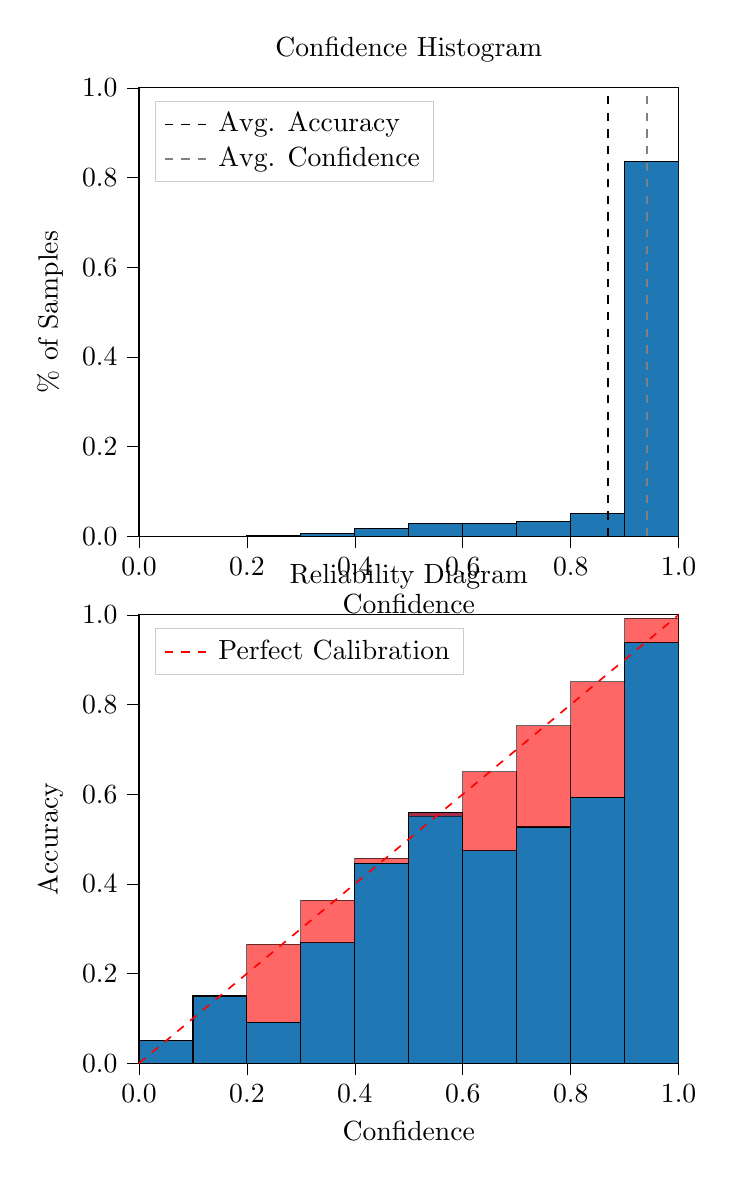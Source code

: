% This file was created by tikzplotlib v0.9.8.
\begin{tikzpicture}

\definecolor{color0}{rgb}{0.122,0.467,0.706}

\begin{groupplot}[group style={group size=1 by 2}]
\nextgroupplot[
legend cell align={left},
legend style={
  fill opacity=0.8,
  draw opacity=1,
  text opacity=1,
  at={(0.03,0.97)},
  anchor=north west,
  draw=white!80!black
},
tick align=outside,
tick pos=left,
title={Confidence Histogram},
x grid style={white!69.02!black},
xlabel={Confidence},
xmin=0, xmax=1,
xtick style={color=black},
xtick={0,0.2,0.4,0.6,0.8,1},
xticklabels={0.0,0.2,0.4,0.6,0.8,1.0},
y grid style={white!69.02!black},
ylabel={\% of Samples},
ymin=0, ymax=1,
ytick style={color=black},
ytick={0,0.2,0.4,0.6,0.8,1},
yticklabels={0.0,0.2,0.4,0.6,0.8,1.0}
]
\draw[draw=black,fill=color0] (axis cs:-6.939e-18,0) rectangle (axis cs:0.1,0);
\draw[draw=black,fill=color0] (axis cs:0.1,0) rectangle (axis cs:0.2,0);
\draw[draw=black,fill=color0] (axis cs:0.2,0) rectangle (axis cs:0.3,0.001);
\draw[draw=black,fill=color0] (axis cs:0.3,0) rectangle (axis cs:0.4,0.006);
\draw[draw=black,fill=color0] (axis cs:0.4,0) rectangle (axis cs:0.5,0.017);
\draw[draw=black,fill=color0] (axis cs:0.5,0) rectangle (axis cs:0.6,0.029);
\draw[draw=black,fill=color0] (axis cs:0.6,0) rectangle (axis cs:0.7,0.028);
\draw[draw=black,fill=color0] (axis cs:0.7,0) rectangle (axis cs:0.8,0.032);
\draw[draw=black,fill=color0] (axis cs:0.8,0) rectangle (axis cs:0.9,0.051);
\draw[draw=black,fill=color0] (axis cs:0.9,0) rectangle (axis cs:1,0.836);
\addplot [semithick, black, dashed]
table {%
0.869 0
0.869 1
};
\addlegendentry{Avg. Accuracy}
\addplot [semithick, white!50.196!black, dashed]
table {%
0.941 0
0.941 1
};
\addlegendentry{Avg. Confidence}

\nextgroupplot[
legend cell align={left},
legend style={
  fill opacity=0.8,
  draw opacity=1,
  text opacity=1,
  at={(0.03,0.97)},
  anchor=north west,
  draw=white!80!black
},
tick align=outside,
tick pos=left,
title={Reliability Diagram},
x grid style={white!69.02!black},
xlabel={Confidence},
xmin=0, xmax=1,
xtick style={color=black},
xtick={0,0.2,0.4,0.6,0.8,1},
xticklabels={0.0,0.2,0.4,0.6,0.8,1.0},
y grid style={white!69.02!black},
ylabel={Accuracy},
ymin=0, ymax=1,
ytick style={color=black},
ytick={0,0.2,0.4,0.6,0.8,1},
yticklabels={0.0,0.2,0.4,0.6,0.8,1.0}
]
\draw[draw=black,fill=color0] (axis cs:-6.939e-18,0) rectangle (axis cs:0.1,0.05);
\draw[draw=black,fill=color0] (axis cs:0.1,0) rectangle (axis cs:0.2,0.15);
\draw[draw=black,fill=color0] (axis cs:0.2,0) rectangle (axis cs:0.3,0.091);
\draw[draw=black,fill=color0] (axis cs:0.3,0) rectangle (axis cs:0.4,0.269);
\draw[draw=black,fill=color0] (axis cs:0.4,0) rectangle (axis cs:0.5,0.446);
\draw[draw=black,fill=color0] (axis cs:0.5,0) rectangle (axis cs:0.6,0.559);
\draw[draw=black,fill=color0] (axis cs:0.6,0) rectangle (axis cs:0.7,0.474);
\draw[draw=black,fill=color0] (axis cs:0.7,0) rectangle (axis cs:0.8,0.527);
\draw[draw=black,fill=color0] (axis cs:0.8,0) rectangle (axis cs:0.9,0.593);
\draw[draw=black,fill=color0] (axis cs:0.9,0) rectangle (axis cs:1,0.938);
\draw[draw=black,fill=red,opacity=0.6] (axis cs:-6.939e-18,0.05) rectangle (axis cs:0.1,0.05);
\draw[draw=black,fill=red,opacity=0.6] (axis cs:0.1,0.15) rectangle (axis cs:0.2,0.15);
\draw[draw=black,fill=red,opacity=0.6] (axis cs:0.2,0.091) rectangle (axis cs:0.3,0.265);
\draw[draw=black,fill=red,opacity=0.6] (axis cs:0.3,0.269) rectangle (axis cs:0.4,0.364);
\draw[draw=black,fill=red,opacity=0.6] (axis cs:0.4,0.446) rectangle (axis cs:0.5,0.457);
\draw[draw=black,fill=red,opacity=0.6] (axis cs:0.5,0.559) rectangle (axis cs:0.6,0.551);
\draw[draw=black,fill=red,opacity=0.6] (axis cs:0.6,0.474) rectangle (axis cs:0.7,0.65);
\draw[draw=black,fill=red,opacity=0.6] (axis cs:0.7,0.527) rectangle (axis cs:0.8,0.753);
\draw[draw=black,fill=red,opacity=0.6] (axis cs:0.8,0.593) rectangle (axis cs:0.9,0.851);
\draw[draw=black,fill=red,opacity=0.6] (axis cs:0.9,0.938) rectangle (axis cs:1,0.993);
\addplot [semithick, red, dashed]
table {%
0 0
1 1
};
\addlegendentry{Perfect Calibration}
\end{groupplot}

\end{tikzpicture}
